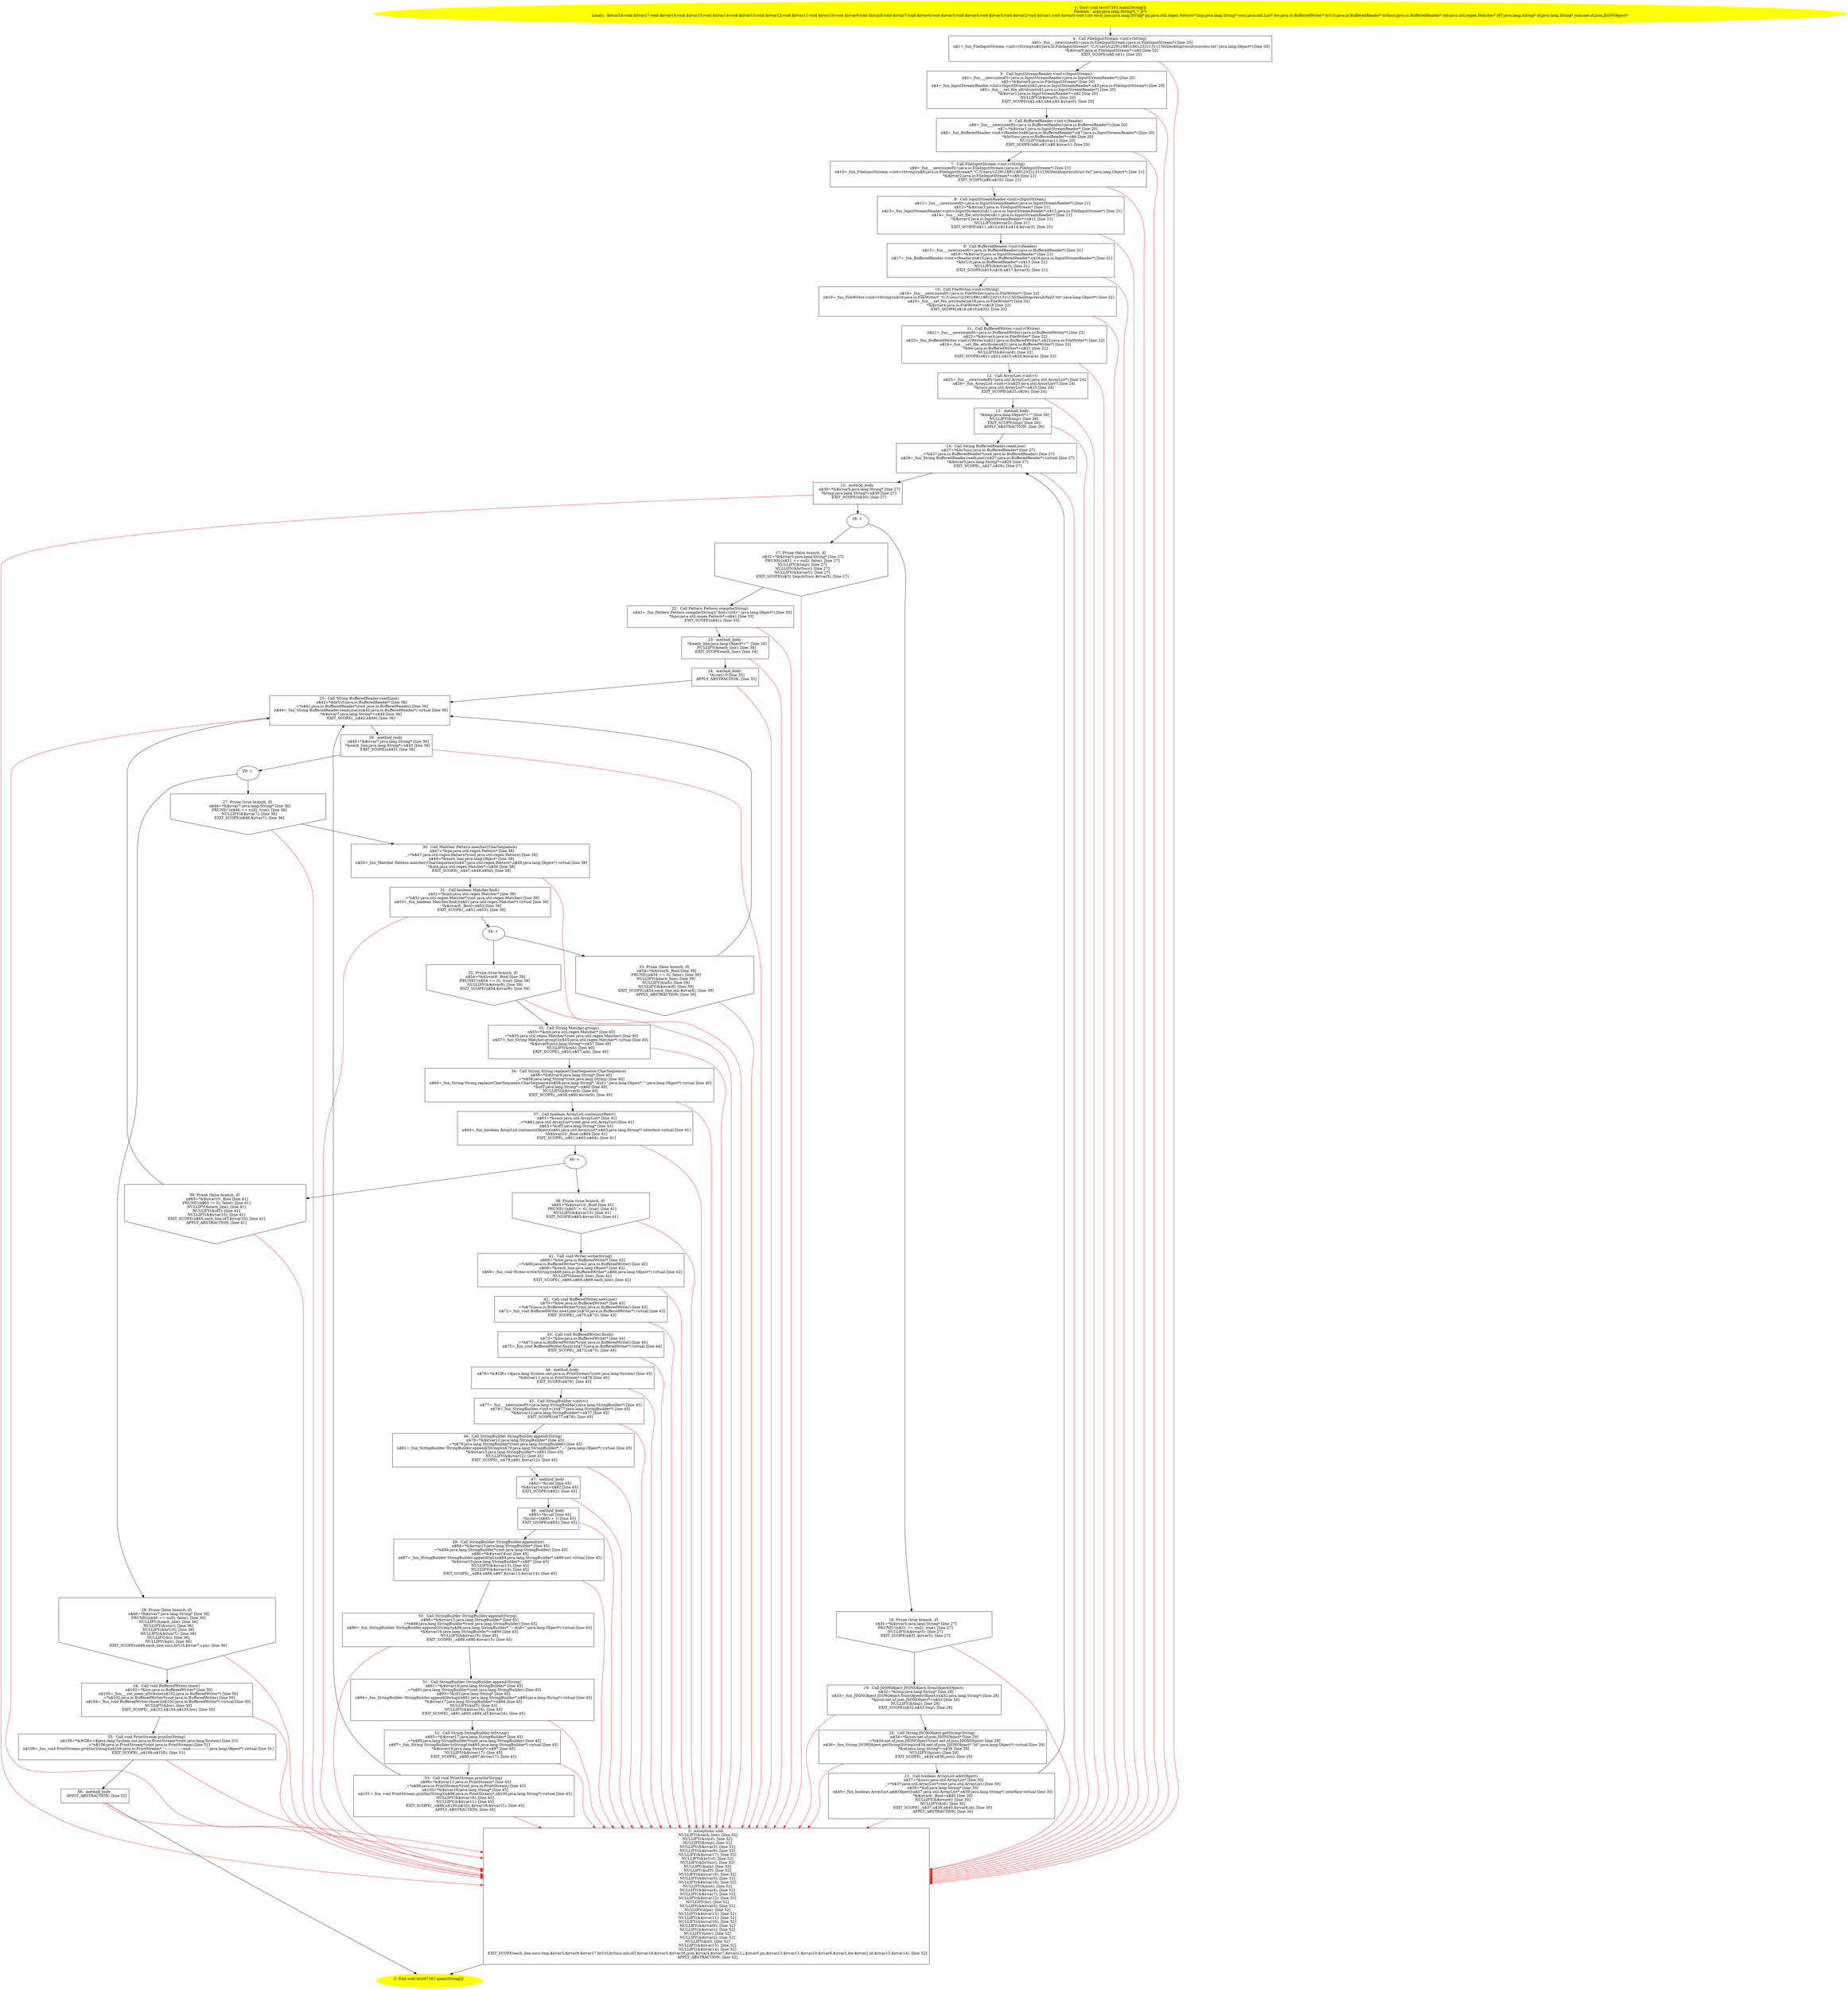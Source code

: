 /* @generated */
digraph cfg {
"com.dulishuo.test.test07161.main(java.lang.String[]):void.cc5092c09d8870bd541b8e6a65fb565d_1" [label="1: Start void test07161.main(String[])\nFormals:  args:java.lang.String*[_*_](*)\nLocals:  $irvar18:void $irvar17:void $irvar16:void $irvar15:void $irvar14:void $irvar13:void $irvar12:void $irvar11:void $irvar10:void $irvar9:void $irvar8:void $irvar7:void $irvar6:void $irvar5:void $irvar4:void $irvar3:void $irvar2:void $irvar1:void $irvar0:void i:int each_line:java.lang.String* pn:java.util.regex.Pattern* tmp:java.lang.String* succ:java.util.List* bw:java.io.BufferedWriter* brUrl:java.io.BufferedReader* brSucc:java.io.BufferedReader* mh:java.util.regex.Matcher* idT:java.lang.String* id:java.lang.String* json:net.sf.json.JSONObject* \n  " color=yellow style=filled]
	

	 "com.dulishuo.test.test07161.main(java.lang.String[]):void.cc5092c09d8870bd541b8e6a65fb565d_1" -> "com.dulishuo.test.test07161.main(java.lang.String[]):void.cc5092c09d8870bd541b8e6a65fb565d_4" ;
"com.dulishuo.test.test07161.main(java.lang.String[]):void.cc5092c09d8870bd541b8e6a65fb565d_2" [label="2: Exit void test07161.main(String[]) \n  " color=yellow style=filled]
	

"com.dulishuo.test.test07161.main(java.lang.String[]):void.cc5092c09d8870bd541b8e6a65fb565d_3" [label="3:  exceptions sink \n   NULLIFY(&each_line); [line 52]\n  NULLIFY(&succ); [line 52]\n  NULLIFY(&tmp); [line 52]\n  NULLIFY(&$irvar3); [line 52]\n  NULLIFY(&$irvar9); [line 52]\n  NULLIFY(&$irvar17); [line 52]\n  NULLIFY(&brUrl); [line 52]\n  NULLIFY(&brSucc); [line 52]\n  NULLIFY(&mh); [line 52]\n  NULLIFY(&idT); [line 52]\n  NULLIFY(&$irvar18); [line 52]\n  NULLIFY(&$irvar5); [line 52]\n  NULLIFY(&$irvar16); [line 52]\n  NULLIFY(&json); [line 52]\n  NULLIFY(&$irvar4); [line 52]\n  NULLIFY(&$irvar7); [line 52]\n  NULLIFY(&$irvar12); [line 52]\n  NULLIFY(&i); [line 52]\n  NULLIFY(&$irvar0); [line 52]\n  NULLIFY(&pn); [line 52]\n  NULLIFY(&$irvar13); [line 52]\n  NULLIFY(&$irvar11); [line 52]\n  NULLIFY(&$irvar10); [line 52]\n  NULLIFY(&$irvar8); [line 52]\n  NULLIFY(&$irvar1); [line 52]\n  NULLIFY(&bw); [line 52]\n  NULLIFY(&$irvar2); [line 52]\n  NULLIFY(&id); [line 52]\n  NULLIFY(&$irvar15); [line 52]\n  NULLIFY(&$irvar14); [line 52]\n  EXIT_SCOPE(each_line,succ,tmp,$irvar3,$irvar9,$irvar17,brUrl,brSucc,mh,idT,$irvar18,$irvar5,$irvar16,json,$irvar4,$irvar7,$irvar12,i,$irvar0,pn,$irvar13,$irvar11,$irvar10,$irvar8,$irvar1,bw,$irvar2,id,$irvar15,$irvar14); [line 52]\n  APPLY_ABSTRACTION; [line 52]\n " shape="box"]
	

	 "com.dulishuo.test.test07161.main(java.lang.String[]):void.cc5092c09d8870bd541b8e6a65fb565d_3" -> "com.dulishuo.test.test07161.main(java.lang.String[]):void.cc5092c09d8870bd541b8e6a65fb565d_2" ;
"com.dulishuo.test.test07161.main(java.lang.String[]):void.cc5092c09d8870bd541b8e6a65fb565d_4" [label="4:  Call FileInputStream.<init>(String) \n   n$0=_fun___new(sizeof(t=java.io.FileInputStream):java.io.FileInputStream*) [line 20]\n  n$1=_fun_FileInputStream.<init>(String)(n$0:java.io.FileInputStream*,\"C:/Users/\\\\229\\\\188\\\\186\\\\232\\\\131\\\\156/Desktop/result/success.txt\":java.lang.Object*) [line 20]\n  *&$irvar0:java.io.FileInputStream*=n$0 [line 20]\n  EXIT_SCOPE(n$0,n$1); [line 20]\n " shape="box"]
	

	 "com.dulishuo.test.test07161.main(java.lang.String[]):void.cc5092c09d8870bd541b8e6a65fb565d_4" -> "com.dulishuo.test.test07161.main(java.lang.String[]):void.cc5092c09d8870bd541b8e6a65fb565d_5" ;
	 "com.dulishuo.test.test07161.main(java.lang.String[]):void.cc5092c09d8870bd541b8e6a65fb565d_4" -> "com.dulishuo.test.test07161.main(java.lang.String[]):void.cc5092c09d8870bd541b8e6a65fb565d_3" [color="red" ];
"com.dulishuo.test.test07161.main(java.lang.String[]):void.cc5092c09d8870bd541b8e6a65fb565d_5" [label="5:  Call InputStreamReader.<init>(InputStream) \n   n$2=_fun___new(sizeof(t=java.io.InputStreamReader):java.io.InputStreamReader*) [line 20]\n  n$3=*&$irvar0:java.io.FileInputStream* [line 20]\n  n$4=_fun_InputStreamReader.<init>(InputStream)(n$2:java.io.InputStreamReader*,n$3:java.io.FileInputStream*) [line 20]\n  n$5=_fun___set_file_attribute(n$2:java.io.InputStreamReader*) [line 20]\n  *&$irvar1:java.io.InputStreamReader*=n$2 [line 20]\n  NULLIFY(&$irvar0); [line 20]\n  EXIT_SCOPE(n$2,n$3,n$4,n$5,$irvar0); [line 20]\n " shape="box"]
	

	 "com.dulishuo.test.test07161.main(java.lang.String[]):void.cc5092c09d8870bd541b8e6a65fb565d_5" -> "com.dulishuo.test.test07161.main(java.lang.String[]):void.cc5092c09d8870bd541b8e6a65fb565d_6" ;
	 "com.dulishuo.test.test07161.main(java.lang.String[]):void.cc5092c09d8870bd541b8e6a65fb565d_5" -> "com.dulishuo.test.test07161.main(java.lang.String[]):void.cc5092c09d8870bd541b8e6a65fb565d_3" [color="red" ];
"com.dulishuo.test.test07161.main(java.lang.String[]):void.cc5092c09d8870bd541b8e6a65fb565d_6" [label="6:  Call BufferedReader.<init>(Reader) \n   n$6=_fun___new(sizeof(t=java.io.BufferedReader):java.io.BufferedReader*) [line 20]\n  n$7=*&$irvar1:java.io.InputStreamReader* [line 20]\n  n$8=_fun_BufferedReader.<init>(Reader)(n$6:java.io.BufferedReader*,n$7:java.io.InputStreamReader*) [line 20]\n  *&brSucc:java.io.BufferedReader*=n$6 [line 20]\n  NULLIFY(&$irvar1); [line 20]\n  EXIT_SCOPE(n$6,n$7,n$8,$irvar1); [line 20]\n " shape="box"]
	

	 "com.dulishuo.test.test07161.main(java.lang.String[]):void.cc5092c09d8870bd541b8e6a65fb565d_6" -> "com.dulishuo.test.test07161.main(java.lang.String[]):void.cc5092c09d8870bd541b8e6a65fb565d_7" ;
	 "com.dulishuo.test.test07161.main(java.lang.String[]):void.cc5092c09d8870bd541b8e6a65fb565d_6" -> "com.dulishuo.test.test07161.main(java.lang.String[]):void.cc5092c09d8870bd541b8e6a65fb565d_3" [color="red" ];
"com.dulishuo.test.test07161.main(java.lang.String[]):void.cc5092c09d8870bd541b8e6a65fb565d_7" [label="7:  Call FileInputStream.<init>(String) \n   n$9=_fun___new(sizeof(t=java.io.FileInputStream):java.io.FileInputStream*) [line 21]\n  n$10=_fun_FileInputStream.<init>(String)(n$9:java.io.FileInputStream*,\"C:/Users/\\\\229\\\\188\\\\186\\\\232\\\\131\\\\156/Desktop/result/url.txt\":java.lang.Object*) [line 21]\n  *&$irvar2:java.io.FileInputStream*=n$9 [line 21]\n  EXIT_SCOPE(n$9,n$10); [line 21]\n " shape="box"]
	

	 "com.dulishuo.test.test07161.main(java.lang.String[]):void.cc5092c09d8870bd541b8e6a65fb565d_7" -> "com.dulishuo.test.test07161.main(java.lang.String[]):void.cc5092c09d8870bd541b8e6a65fb565d_8" ;
	 "com.dulishuo.test.test07161.main(java.lang.String[]):void.cc5092c09d8870bd541b8e6a65fb565d_7" -> "com.dulishuo.test.test07161.main(java.lang.String[]):void.cc5092c09d8870bd541b8e6a65fb565d_3" [color="red" ];
"com.dulishuo.test.test07161.main(java.lang.String[]):void.cc5092c09d8870bd541b8e6a65fb565d_8" [label="8:  Call InputStreamReader.<init>(InputStream) \n   n$11=_fun___new(sizeof(t=java.io.InputStreamReader):java.io.InputStreamReader*) [line 21]\n  n$12=*&$irvar2:java.io.FileInputStream* [line 21]\n  n$13=_fun_InputStreamReader.<init>(InputStream)(n$11:java.io.InputStreamReader*,n$12:java.io.FileInputStream*) [line 21]\n  n$14=_fun___set_file_attribute(n$11:java.io.InputStreamReader*) [line 21]\n  *&$irvar3:java.io.InputStreamReader*=n$11 [line 21]\n  NULLIFY(&$irvar2); [line 21]\n  EXIT_SCOPE(n$11,n$12,n$13,n$14,$irvar2); [line 21]\n " shape="box"]
	

	 "com.dulishuo.test.test07161.main(java.lang.String[]):void.cc5092c09d8870bd541b8e6a65fb565d_8" -> "com.dulishuo.test.test07161.main(java.lang.String[]):void.cc5092c09d8870bd541b8e6a65fb565d_9" ;
	 "com.dulishuo.test.test07161.main(java.lang.String[]):void.cc5092c09d8870bd541b8e6a65fb565d_8" -> "com.dulishuo.test.test07161.main(java.lang.String[]):void.cc5092c09d8870bd541b8e6a65fb565d_3" [color="red" ];
"com.dulishuo.test.test07161.main(java.lang.String[]):void.cc5092c09d8870bd541b8e6a65fb565d_9" [label="9:  Call BufferedReader.<init>(Reader) \n   n$15=_fun___new(sizeof(t=java.io.BufferedReader):java.io.BufferedReader*) [line 21]\n  n$16=*&$irvar3:java.io.InputStreamReader* [line 21]\n  n$17=_fun_BufferedReader.<init>(Reader)(n$15:java.io.BufferedReader*,n$16:java.io.InputStreamReader*) [line 21]\n  *&brUrl:java.io.BufferedReader*=n$15 [line 21]\n  NULLIFY(&$irvar3); [line 21]\n  EXIT_SCOPE(n$15,n$16,n$17,$irvar3); [line 21]\n " shape="box"]
	

	 "com.dulishuo.test.test07161.main(java.lang.String[]):void.cc5092c09d8870bd541b8e6a65fb565d_9" -> "com.dulishuo.test.test07161.main(java.lang.String[]):void.cc5092c09d8870bd541b8e6a65fb565d_10" ;
	 "com.dulishuo.test.test07161.main(java.lang.String[]):void.cc5092c09d8870bd541b8e6a65fb565d_9" -> "com.dulishuo.test.test07161.main(java.lang.String[]):void.cc5092c09d8870bd541b8e6a65fb565d_3" [color="red" ];
"com.dulishuo.test.test07161.main(java.lang.String[]):void.cc5092c09d8870bd541b8e6a65fb565d_10" [label="10:  Call FileWriter.<init>(String) \n   n$18=_fun___new(sizeof(t=java.io.FileWriter):java.io.FileWriter*) [line 22]\n  n$19=_fun_FileWriter.<init>(String)(n$18:java.io.FileWriter*,\"C:/Users/\\\\229\\\\188\\\\186\\\\232\\\\131\\\\156/Desktop/result/failZ.txt\":java.lang.Object*) [line 22]\n  n$20=_fun___set_file_attribute(n$18:java.io.FileWriter*) [line 22]\n  *&$irvar4:java.io.FileWriter*=n$18 [line 22]\n  EXIT_SCOPE(n$18,n$19,n$20); [line 22]\n " shape="box"]
	

	 "com.dulishuo.test.test07161.main(java.lang.String[]):void.cc5092c09d8870bd541b8e6a65fb565d_10" -> "com.dulishuo.test.test07161.main(java.lang.String[]):void.cc5092c09d8870bd541b8e6a65fb565d_11" ;
	 "com.dulishuo.test.test07161.main(java.lang.String[]):void.cc5092c09d8870bd541b8e6a65fb565d_10" -> "com.dulishuo.test.test07161.main(java.lang.String[]):void.cc5092c09d8870bd541b8e6a65fb565d_3" [color="red" ];
"com.dulishuo.test.test07161.main(java.lang.String[]):void.cc5092c09d8870bd541b8e6a65fb565d_11" [label="11:  Call BufferedWriter.<init>(Writer) \n   n$21=_fun___new(sizeof(t=java.io.BufferedWriter):java.io.BufferedWriter*) [line 22]\n  n$22=*&$irvar4:java.io.FileWriter* [line 22]\n  n$23=_fun_BufferedWriter.<init>(Writer)(n$21:java.io.BufferedWriter*,n$22:java.io.FileWriter*) [line 22]\n  n$24=_fun___set_file_attribute(n$21:java.io.BufferedWriter*) [line 22]\n  *&bw:java.io.BufferedWriter*=n$21 [line 22]\n  NULLIFY(&$irvar4); [line 22]\n  EXIT_SCOPE(n$21,n$22,n$23,n$24,$irvar4); [line 22]\n " shape="box"]
	

	 "com.dulishuo.test.test07161.main(java.lang.String[]):void.cc5092c09d8870bd541b8e6a65fb565d_11" -> "com.dulishuo.test.test07161.main(java.lang.String[]):void.cc5092c09d8870bd541b8e6a65fb565d_12" ;
	 "com.dulishuo.test.test07161.main(java.lang.String[]):void.cc5092c09d8870bd541b8e6a65fb565d_11" -> "com.dulishuo.test.test07161.main(java.lang.String[]):void.cc5092c09d8870bd541b8e6a65fb565d_3" [color="red" ];
"com.dulishuo.test.test07161.main(java.lang.String[]):void.cc5092c09d8870bd541b8e6a65fb565d_12" [label="12:  Call ArrayList.<init>() \n   n$25=_fun___new(sizeof(t=java.util.ArrayList):java.util.ArrayList*) [line 24]\n  n$26=_fun_ArrayList.<init>()(n$25:java.util.ArrayList*) [line 24]\n  *&succ:java.util.ArrayList*=n$25 [line 24]\n  EXIT_SCOPE(n$25,n$26); [line 24]\n " shape="box"]
	

	 "com.dulishuo.test.test07161.main(java.lang.String[]):void.cc5092c09d8870bd541b8e6a65fb565d_12" -> "com.dulishuo.test.test07161.main(java.lang.String[]):void.cc5092c09d8870bd541b8e6a65fb565d_13" ;
	 "com.dulishuo.test.test07161.main(java.lang.String[]):void.cc5092c09d8870bd541b8e6a65fb565d_12" -> "com.dulishuo.test.test07161.main(java.lang.String[]):void.cc5092c09d8870bd541b8e6a65fb565d_3" [color="red" ];
"com.dulishuo.test.test07161.main(java.lang.String[]):void.cc5092c09d8870bd541b8e6a65fb565d_13" [label="13:  method_body \n   *&tmp:java.lang.Object*=\"\" [line 26]\n  NULLIFY(&tmp); [line 26]\n  EXIT_SCOPE(tmp); [line 26]\n  APPLY_ABSTRACTION; [line 26]\n " shape="box"]
	

	 "com.dulishuo.test.test07161.main(java.lang.String[]):void.cc5092c09d8870bd541b8e6a65fb565d_13" -> "com.dulishuo.test.test07161.main(java.lang.String[]):void.cc5092c09d8870bd541b8e6a65fb565d_14" ;
	 "com.dulishuo.test.test07161.main(java.lang.String[]):void.cc5092c09d8870bd541b8e6a65fb565d_13" -> "com.dulishuo.test.test07161.main(java.lang.String[]):void.cc5092c09d8870bd541b8e6a65fb565d_3" [color="red" ];
"com.dulishuo.test.test07161.main(java.lang.String[]):void.cc5092c09d8870bd541b8e6a65fb565d_14" [label="14:  Call String BufferedReader.readLine() \n   n$27=*&brSucc:java.io.BufferedReader* [line 27]\n  _=*n$27:java.io.BufferedReader*(root java.io.BufferedReader) [line 27]\n  n$29=_fun_String BufferedReader.readLine()(n$27:java.io.BufferedReader*) virtual [line 27]\n  *&$irvar5:java.lang.String*=n$29 [line 27]\n  EXIT_SCOPE(_,n$27,n$29); [line 27]\n " shape="box"]
	

	 "com.dulishuo.test.test07161.main(java.lang.String[]):void.cc5092c09d8870bd541b8e6a65fb565d_14" -> "com.dulishuo.test.test07161.main(java.lang.String[]):void.cc5092c09d8870bd541b8e6a65fb565d_15" ;
	 "com.dulishuo.test.test07161.main(java.lang.String[]):void.cc5092c09d8870bd541b8e6a65fb565d_14" -> "com.dulishuo.test.test07161.main(java.lang.String[]):void.cc5092c09d8870bd541b8e6a65fb565d_3" [color="red" ];
"com.dulishuo.test.test07161.main(java.lang.String[]):void.cc5092c09d8870bd541b8e6a65fb565d_15" [label="15:  method_body \n   n$30=*&$irvar5:java.lang.String* [line 27]\n  *&tmp:java.lang.String*=n$30 [line 27]\n  EXIT_SCOPE(n$30); [line 27]\n " shape="box"]
	

	 "com.dulishuo.test.test07161.main(java.lang.String[]):void.cc5092c09d8870bd541b8e6a65fb565d_15" -> "com.dulishuo.test.test07161.main(java.lang.String[]):void.cc5092c09d8870bd541b8e6a65fb565d_18" ;
	 "com.dulishuo.test.test07161.main(java.lang.String[]):void.cc5092c09d8870bd541b8e6a65fb565d_15" -> "com.dulishuo.test.test07161.main(java.lang.String[]):void.cc5092c09d8870bd541b8e6a65fb565d_3" [color="red" ];
"com.dulishuo.test.test07161.main(java.lang.String[]):void.cc5092c09d8870bd541b8e6a65fb565d_16" [label="16: Prune (true branch, if) \n   n$31=*&$irvar5:java.lang.String* [line 27]\n  PRUNE(!(n$31 == null), true); [line 27]\n  NULLIFY(&$irvar5); [line 27]\n  EXIT_SCOPE(n$31,$irvar5); [line 27]\n " shape="invhouse"]
	

	 "com.dulishuo.test.test07161.main(java.lang.String[]):void.cc5092c09d8870bd541b8e6a65fb565d_16" -> "com.dulishuo.test.test07161.main(java.lang.String[]):void.cc5092c09d8870bd541b8e6a65fb565d_19" ;
	 "com.dulishuo.test.test07161.main(java.lang.String[]):void.cc5092c09d8870bd541b8e6a65fb565d_16" -> "com.dulishuo.test.test07161.main(java.lang.String[]):void.cc5092c09d8870bd541b8e6a65fb565d_3" [color="red" ];
"com.dulishuo.test.test07161.main(java.lang.String[]):void.cc5092c09d8870bd541b8e6a65fb565d_17" [label="17: Prune (false branch, if) \n   n$31=*&$irvar5:java.lang.String* [line 27]\n  PRUNE((n$31 == null), false); [line 27]\n  NULLIFY(&tmp); [line 27]\n  NULLIFY(&brSucc); [line 27]\n  NULLIFY(&$irvar5); [line 27]\n  EXIT_SCOPE(n$31,tmp,brSucc,$irvar5); [line 27]\n " shape="invhouse"]
	

	 "com.dulishuo.test.test07161.main(java.lang.String[]):void.cc5092c09d8870bd541b8e6a65fb565d_17" -> "com.dulishuo.test.test07161.main(java.lang.String[]):void.cc5092c09d8870bd541b8e6a65fb565d_22" ;
	 "com.dulishuo.test.test07161.main(java.lang.String[]):void.cc5092c09d8870bd541b8e6a65fb565d_17" -> "com.dulishuo.test.test07161.main(java.lang.String[]):void.cc5092c09d8870bd541b8e6a65fb565d_3" [color="red" ];
"com.dulishuo.test.test07161.main(java.lang.String[]):void.cc5092c09d8870bd541b8e6a65fb565d_18" [label="18: + \n  " ]
	

	 "com.dulishuo.test.test07161.main(java.lang.String[]):void.cc5092c09d8870bd541b8e6a65fb565d_18" -> "com.dulishuo.test.test07161.main(java.lang.String[]):void.cc5092c09d8870bd541b8e6a65fb565d_16" ;
	 "com.dulishuo.test.test07161.main(java.lang.String[]):void.cc5092c09d8870bd541b8e6a65fb565d_18" -> "com.dulishuo.test.test07161.main(java.lang.String[]):void.cc5092c09d8870bd541b8e6a65fb565d_17" ;
"com.dulishuo.test.test07161.main(java.lang.String[]):void.cc5092c09d8870bd541b8e6a65fb565d_19" [label="19:  Call JSONObject JSONObject.fromObject(Object) \n   n$32=*&tmp:java.lang.String* [line 28]\n  n$33=_fun_JSONObject JSONObject.fromObject(Object)(n$32:java.lang.String*) [line 28]\n  *&json:net.sf.json.JSONObject*=n$33 [line 28]\n  NULLIFY(&tmp); [line 28]\n  EXIT_SCOPE(n$32,n$33,tmp); [line 28]\n " shape="box"]
	

	 "com.dulishuo.test.test07161.main(java.lang.String[]):void.cc5092c09d8870bd541b8e6a65fb565d_19" -> "com.dulishuo.test.test07161.main(java.lang.String[]):void.cc5092c09d8870bd541b8e6a65fb565d_20" ;
	 "com.dulishuo.test.test07161.main(java.lang.String[]):void.cc5092c09d8870bd541b8e6a65fb565d_19" -> "com.dulishuo.test.test07161.main(java.lang.String[]):void.cc5092c09d8870bd541b8e6a65fb565d_3" [color="red" ];
"com.dulishuo.test.test07161.main(java.lang.String[]):void.cc5092c09d8870bd541b8e6a65fb565d_20" [label="20:  Call String JSONObject.getString(String) \n   n$34=*&json:net.sf.json.JSONObject* [line 29]\n  _=*n$34:net.sf.json.JSONObject*(root net.sf.json.JSONObject) [line 29]\n  n$36=_fun_String JSONObject.getString(String)(n$34:net.sf.json.JSONObject*,\"id\":java.lang.Object*) virtual [line 29]\n  *&id:java.lang.String*=n$36 [line 29]\n  NULLIFY(&json); [line 29]\n  EXIT_SCOPE(_,n$34,n$36,json); [line 29]\n " shape="box"]
	

	 "com.dulishuo.test.test07161.main(java.lang.String[]):void.cc5092c09d8870bd541b8e6a65fb565d_20" -> "com.dulishuo.test.test07161.main(java.lang.String[]):void.cc5092c09d8870bd541b8e6a65fb565d_21" ;
	 "com.dulishuo.test.test07161.main(java.lang.String[]):void.cc5092c09d8870bd541b8e6a65fb565d_20" -> "com.dulishuo.test.test07161.main(java.lang.String[]):void.cc5092c09d8870bd541b8e6a65fb565d_3" [color="red" ];
"com.dulishuo.test.test07161.main(java.lang.String[]):void.cc5092c09d8870bd541b8e6a65fb565d_21" [label="21:  Call boolean ArrayList.add(Object) \n   n$37=*&succ:java.util.ArrayList* [line 30]\n  _=*n$37:java.util.ArrayList*(root java.util.ArrayList) [line 30]\n  n$39=*&id:java.lang.String* [line 30]\n  n$40=_fun_boolean ArrayList.add(Object)(n$37:java.util.ArrayList*,n$39:java.lang.String*) interface virtual [line 30]\n  *&$irvar6:_Bool=n$40 [line 30]\n  NULLIFY(&$irvar6); [line 30]\n  NULLIFY(&id); [line 30]\n  EXIT_SCOPE(_,n$37,n$39,n$40,$irvar6,id); [line 30]\n  APPLY_ABSTRACTION; [line 30]\n " shape="box"]
	

	 "com.dulishuo.test.test07161.main(java.lang.String[]):void.cc5092c09d8870bd541b8e6a65fb565d_21" -> "com.dulishuo.test.test07161.main(java.lang.String[]):void.cc5092c09d8870bd541b8e6a65fb565d_14" ;
	 "com.dulishuo.test.test07161.main(java.lang.String[]):void.cc5092c09d8870bd541b8e6a65fb565d_21" -> "com.dulishuo.test.test07161.main(java.lang.String[]):void.cc5092c09d8870bd541b8e6a65fb565d_3" [color="red" ];
"com.dulishuo.test.test07161.main(java.lang.String[]):void.cc5092c09d8870bd541b8e6a65fb565d_22" [label="22:  Call Pattern Pattern.compile(String) \n   n$41=_fun_Pattern Pattern.compile(String)(\"&id=\\\\\\\\d+\":java.lang.Object*) [line 33]\n  *&pn:java.util.regex.Pattern*=n$41 [line 33]\n  EXIT_SCOPE(n$41); [line 33]\n " shape="box"]
	

	 "com.dulishuo.test.test07161.main(java.lang.String[]):void.cc5092c09d8870bd541b8e6a65fb565d_22" -> "com.dulishuo.test.test07161.main(java.lang.String[]):void.cc5092c09d8870bd541b8e6a65fb565d_23" ;
	 "com.dulishuo.test.test07161.main(java.lang.String[]):void.cc5092c09d8870bd541b8e6a65fb565d_22" -> "com.dulishuo.test.test07161.main(java.lang.String[]):void.cc5092c09d8870bd541b8e6a65fb565d_3" [color="red" ];
"com.dulishuo.test.test07161.main(java.lang.String[]):void.cc5092c09d8870bd541b8e6a65fb565d_23" [label="23:  method_body \n   *&each_line:java.lang.Object*=\"\" [line 34]\n  NULLIFY(&each_line); [line 34]\n  EXIT_SCOPE(each_line); [line 34]\n " shape="box"]
	

	 "com.dulishuo.test.test07161.main(java.lang.String[]):void.cc5092c09d8870bd541b8e6a65fb565d_23" -> "com.dulishuo.test.test07161.main(java.lang.String[]):void.cc5092c09d8870bd541b8e6a65fb565d_24" ;
	 "com.dulishuo.test.test07161.main(java.lang.String[]):void.cc5092c09d8870bd541b8e6a65fb565d_23" -> "com.dulishuo.test.test07161.main(java.lang.String[]):void.cc5092c09d8870bd541b8e6a65fb565d_3" [color="red" ];
"com.dulishuo.test.test07161.main(java.lang.String[]):void.cc5092c09d8870bd541b8e6a65fb565d_24" [label="24:  method_body \n   *&i:int=0 [line 35]\n  APPLY_ABSTRACTION; [line 35]\n " shape="box"]
	

	 "com.dulishuo.test.test07161.main(java.lang.String[]):void.cc5092c09d8870bd541b8e6a65fb565d_24" -> "com.dulishuo.test.test07161.main(java.lang.String[]):void.cc5092c09d8870bd541b8e6a65fb565d_25" ;
	 "com.dulishuo.test.test07161.main(java.lang.String[]):void.cc5092c09d8870bd541b8e6a65fb565d_24" -> "com.dulishuo.test.test07161.main(java.lang.String[]):void.cc5092c09d8870bd541b8e6a65fb565d_3" [color="red" ];
"com.dulishuo.test.test07161.main(java.lang.String[]):void.cc5092c09d8870bd541b8e6a65fb565d_25" [label="25:  Call String BufferedReader.readLine() \n   n$42=*&brUrl:java.io.BufferedReader* [line 36]\n  _=*n$42:java.io.BufferedReader*(root java.io.BufferedReader) [line 36]\n  n$44=_fun_String BufferedReader.readLine()(n$42:java.io.BufferedReader*) virtual [line 36]\n  *&$irvar7:java.lang.String*=n$44 [line 36]\n  EXIT_SCOPE(_,n$42,n$44); [line 36]\n " shape="box"]
	

	 "com.dulishuo.test.test07161.main(java.lang.String[]):void.cc5092c09d8870bd541b8e6a65fb565d_25" -> "com.dulishuo.test.test07161.main(java.lang.String[]):void.cc5092c09d8870bd541b8e6a65fb565d_26" ;
	 "com.dulishuo.test.test07161.main(java.lang.String[]):void.cc5092c09d8870bd541b8e6a65fb565d_25" -> "com.dulishuo.test.test07161.main(java.lang.String[]):void.cc5092c09d8870bd541b8e6a65fb565d_3" [color="red" ];
"com.dulishuo.test.test07161.main(java.lang.String[]):void.cc5092c09d8870bd541b8e6a65fb565d_26" [label="26:  method_body \n   n$45=*&$irvar7:java.lang.String* [line 36]\n  *&each_line:java.lang.String*=n$45 [line 36]\n  EXIT_SCOPE(n$45); [line 36]\n " shape="box"]
	

	 "com.dulishuo.test.test07161.main(java.lang.String[]):void.cc5092c09d8870bd541b8e6a65fb565d_26" -> "com.dulishuo.test.test07161.main(java.lang.String[]):void.cc5092c09d8870bd541b8e6a65fb565d_29" ;
	 "com.dulishuo.test.test07161.main(java.lang.String[]):void.cc5092c09d8870bd541b8e6a65fb565d_26" -> "com.dulishuo.test.test07161.main(java.lang.String[]):void.cc5092c09d8870bd541b8e6a65fb565d_3" [color="red" ];
"com.dulishuo.test.test07161.main(java.lang.String[]):void.cc5092c09d8870bd541b8e6a65fb565d_27" [label="27: Prune (true branch, if) \n   n$46=*&$irvar7:java.lang.String* [line 36]\n  PRUNE(!(n$46 == null), true); [line 36]\n  NULLIFY(&$irvar7); [line 36]\n  EXIT_SCOPE(n$46,$irvar7); [line 36]\n " shape="invhouse"]
	

	 "com.dulishuo.test.test07161.main(java.lang.String[]):void.cc5092c09d8870bd541b8e6a65fb565d_27" -> "com.dulishuo.test.test07161.main(java.lang.String[]):void.cc5092c09d8870bd541b8e6a65fb565d_30" ;
	 "com.dulishuo.test.test07161.main(java.lang.String[]):void.cc5092c09d8870bd541b8e6a65fb565d_27" -> "com.dulishuo.test.test07161.main(java.lang.String[]):void.cc5092c09d8870bd541b8e6a65fb565d_3" [color="red" ];
"com.dulishuo.test.test07161.main(java.lang.String[]):void.cc5092c09d8870bd541b8e6a65fb565d_28" [label="28: Prune (false branch, if) \n   n$46=*&$irvar7:java.lang.String* [line 36]\n  PRUNE((n$46 == null), false); [line 36]\n  NULLIFY(&each_line); [line 36]\n  NULLIFY(&succ); [line 36]\n  NULLIFY(&brUrl); [line 36]\n  NULLIFY(&$irvar7); [line 36]\n  NULLIFY(&i); [line 36]\n  NULLIFY(&pn); [line 36]\n  EXIT_SCOPE(n$46,each_line,succ,brUrl,$irvar7,i,pn); [line 36]\n " shape="invhouse"]
	

	 "com.dulishuo.test.test07161.main(java.lang.String[]):void.cc5092c09d8870bd541b8e6a65fb565d_28" -> "com.dulishuo.test.test07161.main(java.lang.String[]):void.cc5092c09d8870bd541b8e6a65fb565d_54" ;
	 "com.dulishuo.test.test07161.main(java.lang.String[]):void.cc5092c09d8870bd541b8e6a65fb565d_28" -> "com.dulishuo.test.test07161.main(java.lang.String[]):void.cc5092c09d8870bd541b8e6a65fb565d_3" [color="red" ];
"com.dulishuo.test.test07161.main(java.lang.String[]):void.cc5092c09d8870bd541b8e6a65fb565d_29" [label="29: + \n  " ]
	

	 "com.dulishuo.test.test07161.main(java.lang.String[]):void.cc5092c09d8870bd541b8e6a65fb565d_29" -> "com.dulishuo.test.test07161.main(java.lang.String[]):void.cc5092c09d8870bd541b8e6a65fb565d_27" ;
	 "com.dulishuo.test.test07161.main(java.lang.String[]):void.cc5092c09d8870bd541b8e6a65fb565d_29" -> "com.dulishuo.test.test07161.main(java.lang.String[]):void.cc5092c09d8870bd541b8e6a65fb565d_28" ;
"com.dulishuo.test.test07161.main(java.lang.String[]):void.cc5092c09d8870bd541b8e6a65fb565d_30" [label="30:  Call Matcher Pattern.matcher(CharSequence) \n   n$47=*&pn:java.util.regex.Pattern* [line 38]\n  _=*n$47:java.util.regex.Pattern*(root java.util.regex.Pattern) [line 38]\n  n$49=*&each_line:java.lang.Object* [line 38]\n  n$50=_fun_Matcher Pattern.matcher(CharSequence)(n$47:java.util.regex.Pattern*,n$49:java.lang.Object*) virtual [line 38]\n  *&mh:java.util.regex.Matcher*=n$50 [line 38]\n  EXIT_SCOPE(_,n$47,n$49,n$50); [line 38]\n " shape="box"]
	

	 "com.dulishuo.test.test07161.main(java.lang.String[]):void.cc5092c09d8870bd541b8e6a65fb565d_30" -> "com.dulishuo.test.test07161.main(java.lang.String[]):void.cc5092c09d8870bd541b8e6a65fb565d_31" ;
	 "com.dulishuo.test.test07161.main(java.lang.String[]):void.cc5092c09d8870bd541b8e6a65fb565d_30" -> "com.dulishuo.test.test07161.main(java.lang.String[]):void.cc5092c09d8870bd541b8e6a65fb565d_3" [color="red" ];
"com.dulishuo.test.test07161.main(java.lang.String[]):void.cc5092c09d8870bd541b8e6a65fb565d_31" [label="31:  Call boolean Matcher.find() \n   n$51=*&mh:java.util.regex.Matcher* [line 39]\n  _=*n$51:java.util.regex.Matcher*(root java.util.regex.Matcher) [line 39]\n  n$53=_fun_boolean Matcher.find()(n$51:java.util.regex.Matcher*) virtual [line 39]\n  *&$irvar8:_Bool=n$53 [line 39]\n  EXIT_SCOPE(_,n$51,n$53); [line 39]\n " shape="box"]
	

	 "com.dulishuo.test.test07161.main(java.lang.String[]):void.cc5092c09d8870bd541b8e6a65fb565d_31" -> "com.dulishuo.test.test07161.main(java.lang.String[]):void.cc5092c09d8870bd541b8e6a65fb565d_34" ;
	 "com.dulishuo.test.test07161.main(java.lang.String[]):void.cc5092c09d8870bd541b8e6a65fb565d_31" -> "com.dulishuo.test.test07161.main(java.lang.String[]):void.cc5092c09d8870bd541b8e6a65fb565d_3" [color="red" ];
"com.dulishuo.test.test07161.main(java.lang.String[]):void.cc5092c09d8870bd541b8e6a65fb565d_32" [label="32: Prune (true branch, if) \n   n$54=*&$irvar8:_Bool [line 39]\n  PRUNE(!(n$54 == 0), true); [line 39]\n  NULLIFY(&$irvar8); [line 39]\n  EXIT_SCOPE(n$54,$irvar8); [line 39]\n " shape="invhouse"]
	

	 "com.dulishuo.test.test07161.main(java.lang.String[]):void.cc5092c09d8870bd541b8e6a65fb565d_32" -> "com.dulishuo.test.test07161.main(java.lang.String[]):void.cc5092c09d8870bd541b8e6a65fb565d_35" ;
	 "com.dulishuo.test.test07161.main(java.lang.String[]):void.cc5092c09d8870bd541b8e6a65fb565d_32" -> "com.dulishuo.test.test07161.main(java.lang.String[]):void.cc5092c09d8870bd541b8e6a65fb565d_3" [color="red" ];
"com.dulishuo.test.test07161.main(java.lang.String[]):void.cc5092c09d8870bd541b8e6a65fb565d_33" [label="33: Prune (false branch, if) \n   n$54=*&$irvar8:_Bool [line 39]\n  PRUNE((n$54 == 0), false); [line 39]\n  NULLIFY(&each_line); [line 39]\n  NULLIFY(&mh); [line 39]\n  NULLIFY(&$irvar8); [line 39]\n  EXIT_SCOPE(n$54,each_line,mh,$irvar8); [line 39]\n  APPLY_ABSTRACTION; [line 39]\n " shape="invhouse"]
	

	 "com.dulishuo.test.test07161.main(java.lang.String[]):void.cc5092c09d8870bd541b8e6a65fb565d_33" -> "com.dulishuo.test.test07161.main(java.lang.String[]):void.cc5092c09d8870bd541b8e6a65fb565d_25" ;
	 "com.dulishuo.test.test07161.main(java.lang.String[]):void.cc5092c09d8870bd541b8e6a65fb565d_33" -> "com.dulishuo.test.test07161.main(java.lang.String[]):void.cc5092c09d8870bd541b8e6a65fb565d_3" [color="red" ];
"com.dulishuo.test.test07161.main(java.lang.String[]):void.cc5092c09d8870bd541b8e6a65fb565d_34" [label="34: + \n  " ]
	

	 "com.dulishuo.test.test07161.main(java.lang.String[]):void.cc5092c09d8870bd541b8e6a65fb565d_34" -> "com.dulishuo.test.test07161.main(java.lang.String[]):void.cc5092c09d8870bd541b8e6a65fb565d_32" ;
	 "com.dulishuo.test.test07161.main(java.lang.String[]):void.cc5092c09d8870bd541b8e6a65fb565d_34" -> "com.dulishuo.test.test07161.main(java.lang.String[]):void.cc5092c09d8870bd541b8e6a65fb565d_33" ;
"com.dulishuo.test.test07161.main(java.lang.String[]):void.cc5092c09d8870bd541b8e6a65fb565d_35" [label="35:  Call String Matcher.group() \n   n$55=*&mh:java.util.regex.Matcher* [line 40]\n  _=*n$55:java.util.regex.Matcher*(root java.util.regex.Matcher) [line 40]\n  n$57=_fun_String Matcher.group()(n$55:java.util.regex.Matcher*) virtual [line 40]\n  *&$irvar9:java.lang.String*=n$57 [line 40]\n  NULLIFY(&mh); [line 40]\n  EXIT_SCOPE(_,n$55,n$57,mh); [line 40]\n " shape="box"]
	

	 "com.dulishuo.test.test07161.main(java.lang.String[]):void.cc5092c09d8870bd541b8e6a65fb565d_35" -> "com.dulishuo.test.test07161.main(java.lang.String[]):void.cc5092c09d8870bd541b8e6a65fb565d_36" ;
	 "com.dulishuo.test.test07161.main(java.lang.String[]):void.cc5092c09d8870bd541b8e6a65fb565d_35" -> "com.dulishuo.test.test07161.main(java.lang.String[]):void.cc5092c09d8870bd541b8e6a65fb565d_3" [color="red" ];
"com.dulishuo.test.test07161.main(java.lang.String[]):void.cc5092c09d8870bd541b8e6a65fb565d_36" [label="36:  Call String String.replace(CharSequence,CharSequence) \n   n$58=*&$irvar9:java.lang.String* [line 40]\n  _=*n$58:java.lang.String*(root java.lang.String) [line 40]\n  n$60=_fun_String String.replace(CharSequence,CharSequence)(n$58:java.lang.String*,\"&id=\":java.lang.Object*,\"\":java.lang.Object*) virtual [line 40]\n  *&idT:java.lang.String*=n$60 [line 40]\n  NULLIFY(&$irvar9); [line 40]\n  EXIT_SCOPE(_,n$58,n$60,$irvar9); [line 40]\n " shape="box"]
	

	 "com.dulishuo.test.test07161.main(java.lang.String[]):void.cc5092c09d8870bd541b8e6a65fb565d_36" -> "com.dulishuo.test.test07161.main(java.lang.String[]):void.cc5092c09d8870bd541b8e6a65fb565d_37" ;
	 "com.dulishuo.test.test07161.main(java.lang.String[]):void.cc5092c09d8870bd541b8e6a65fb565d_36" -> "com.dulishuo.test.test07161.main(java.lang.String[]):void.cc5092c09d8870bd541b8e6a65fb565d_3" [color="red" ];
"com.dulishuo.test.test07161.main(java.lang.String[]):void.cc5092c09d8870bd541b8e6a65fb565d_37" [label="37:  Call boolean ArrayList.contains(Object) \n   n$61=*&succ:java.util.ArrayList* [line 41]\n  _=*n$61:java.util.ArrayList*(root java.util.ArrayList) [line 41]\n  n$63=*&idT:java.lang.String* [line 41]\n  n$64=_fun_boolean ArrayList.contains(Object)(n$61:java.util.ArrayList*,n$63:java.lang.String*) interface virtual [line 41]\n  *&$irvar10:_Bool=n$64 [line 41]\n  EXIT_SCOPE(_,n$61,n$63,n$64); [line 41]\n " shape="box"]
	

	 "com.dulishuo.test.test07161.main(java.lang.String[]):void.cc5092c09d8870bd541b8e6a65fb565d_37" -> "com.dulishuo.test.test07161.main(java.lang.String[]):void.cc5092c09d8870bd541b8e6a65fb565d_40" ;
	 "com.dulishuo.test.test07161.main(java.lang.String[]):void.cc5092c09d8870bd541b8e6a65fb565d_37" -> "com.dulishuo.test.test07161.main(java.lang.String[]):void.cc5092c09d8870bd541b8e6a65fb565d_3" [color="red" ];
"com.dulishuo.test.test07161.main(java.lang.String[]):void.cc5092c09d8870bd541b8e6a65fb565d_38" [label="38: Prune (true branch, if) \n   n$65=*&$irvar10:_Bool [line 41]\n  PRUNE(!(n$65 != 0), true); [line 41]\n  NULLIFY(&$irvar10); [line 41]\n  EXIT_SCOPE(n$65,$irvar10); [line 41]\n " shape="invhouse"]
	

	 "com.dulishuo.test.test07161.main(java.lang.String[]):void.cc5092c09d8870bd541b8e6a65fb565d_38" -> "com.dulishuo.test.test07161.main(java.lang.String[]):void.cc5092c09d8870bd541b8e6a65fb565d_41" ;
	 "com.dulishuo.test.test07161.main(java.lang.String[]):void.cc5092c09d8870bd541b8e6a65fb565d_38" -> "com.dulishuo.test.test07161.main(java.lang.String[]):void.cc5092c09d8870bd541b8e6a65fb565d_3" [color="red" ];
"com.dulishuo.test.test07161.main(java.lang.String[]):void.cc5092c09d8870bd541b8e6a65fb565d_39" [label="39: Prune (false branch, if) \n   n$65=*&$irvar10:_Bool [line 41]\n  PRUNE((n$65 != 0), false); [line 41]\n  NULLIFY(&each_line); [line 41]\n  NULLIFY(&idT); [line 41]\n  NULLIFY(&$irvar10); [line 41]\n  EXIT_SCOPE(n$65,each_line,idT,$irvar10); [line 41]\n  APPLY_ABSTRACTION; [line 41]\n " shape="invhouse"]
	

	 "com.dulishuo.test.test07161.main(java.lang.String[]):void.cc5092c09d8870bd541b8e6a65fb565d_39" -> "com.dulishuo.test.test07161.main(java.lang.String[]):void.cc5092c09d8870bd541b8e6a65fb565d_25" ;
	 "com.dulishuo.test.test07161.main(java.lang.String[]):void.cc5092c09d8870bd541b8e6a65fb565d_39" -> "com.dulishuo.test.test07161.main(java.lang.String[]):void.cc5092c09d8870bd541b8e6a65fb565d_3" [color="red" ];
"com.dulishuo.test.test07161.main(java.lang.String[]):void.cc5092c09d8870bd541b8e6a65fb565d_40" [label="40: + \n  " ]
	

	 "com.dulishuo.test.test07161.main(java.lang.String[]):void.cc5092c09d8870bd541b8e6a65fb565d_40" -> "com.dulishuo.test.test07161.main(java.lang.String[]):void.cc5092c09d8870bd541b8e6a65fb565d_38" ;
	 "com.dulishuo.test.test07161.main(java.lang.String[]):void.cc5092c09d8870bd541b8e6a65fb565d_40" -> "com.dulishuo.test.test07161.main(java.lang.String[]):void.cc5092c09d8870bd541b8e6a65fb565d_39" ;
"com.dulishuo.test.test07161.main(java.lang.String[]):void.cc5092c09d8870bd541b8e6a65fb565d_41" [label="41:  Call void Writer.write(String) \n   n$66=*&bw:java.io.BufferedWriter* [line 42]\n  _=*n$66:java.io.BufferedWriter*(root java.io.BufferedWriter) [line 42]\n  n$68=*&each_line:java.lang.Object* [line 42]\n  n$69=_fun_void Writer.write(String)(n$66:java.io.BufferedWriter*,n$68:java.lang.Object*) virtual [line 42]\n  NULLIFY(&each_line); [line 42]\n  EXIT_SCOPE(_,n$66,n$68,n$69,each_line); [line 42]\n " shape="box"]
	

	 "com.dulishuo.test.test07161.main(java.lang.String[]):void.cc5092c09d8870bd541b8e6a65fb565d_41" -> "com.dulishuo.test.test07161.main(java.lang.String[]):void.cc5092c09d8870bd541b8e6a65fb565d_42" ;
	 "com.dulishuo.test.test07161.main(java.lang.String[]):void.cc5092c09d8870bd541b8e6a65fb565d_41" -> "com.dulishuo.test.test07161.main(java.lang.String[]):void.cc5092c09d8870bd541b8e6a65fb565d_3" [color="red" ];
"com.dulishuo.test.test07161.main(java.lang.String[]):void.cc5092c09d8870bd541b8e6a65fb565d_42" [label="42:  Call void BufferedWriter.newLine() \n   n$70=*&bw:java.io.BufferedWriter* [line 43]\n  _=*n$70:java.io.BufferedWriter*(root java.io.BufferedWriter) [line 43]\n  n$72=_fun_void BufferedWriter.newLine()(n$70:java.io.BufferedWriter*) virtual [line 43]\n  EXIT_SCOPE(_,n$70,n$72); [line 43]\n " shape="box"]
	

	 "com.dulishuo.test.test07161.main(java.lang.String[]):void.cc5092c09d8870bd541b8e6a65fb565d_42" -> "com.dulishuo.test.test07161.main(java.lang.String[]):void.cc5092c09d8870bd541b8e6a65fb565d_43" ;
	 "com.dulishuo.test.test07161.main(java.lang.String[]):void.cc5092c09d8870bd541b8e6a65fb565d_42" -> "com.dulishuo.test.test07161.main(java.lang.String[]):void.cc5092c09d8870bd541b8e6a65fb565d_3" [color="red" ];
"com.dulishuo.test.test07161.main(java.lang.String[]):void.cc5092c09d8870bd541b8e6a65fb565d_43" [label="43:  Call void BufferedWriter.flush() \n   n$73=*&bw:java.io.BufferedWriter* [line 44]\n  _=*n$73:java.io.BufferedWriter*(root java.io.BufferedWriter) [line 44]\n  n$75=_fun_void BufferedWriter.flush()(n$73:java.io.BufferedWriter*) virtual [line 44]\n  EXIT_SCOPE(_,n$73,n$75); [line 44]\n " shape="box"]
	

	 "com.dulishuo.test.test07161.main(java.lang.String[]):void.cc5092c09d8870bd541b8e6a65fb565d_43" -> "com.dulishuo.test.test07161.main(java.lang.String[]):void.cc5092c09d8870bd541b8e6a65fb565d_44" ;
	 "com.dulishuo.test.test07161.main(java.lang.String[]):void.cc5092c09d8870bd541b8e6a65fb565d_43" -> "com.dulishuo.test.test07161.main(java.lang.String[]):void.cc5092c09d8870bd541b8e6a65fb565d_3" [color="red" ];
"com.dulishuo.test.test07161.main(java.lang.String[]):void.cc5092c09d8870bd541b8e6a65fb565d_44" [label="44:  method_body \n   n$76=*&#GB<>$java.lang.System.out:java.io.PrintStream*(root java.lang.System) [line 45]\n  *&$irvar11:java.io.PrintStream*=n$76 [line 45]\n  EXIT_SCOPE(n$76); [line 45]\n " shape="box"]
	

	 "com.dulishuo.test.test07161.main(java.lang.String[]):void.cc5092c09d8870bd541b8e6a65fb565d_44" -> "com.dulishuo.test.test07161.main(java.lang.String[]):void.cc5092c09d8870bd541b8e6a65fb565d_45" ;
	 "com.dulishuo.test.test07161.main(java.lang.String[]):void.cc5092c09d8870bd541b8e6a65fb565d_44" -> "com.dulishuo.test.test07161.main(java.lang.String[]):void.cc5092c09d8870bd541b8e6a65fb565d_3" [color="red" ];
"com.dulishuo.test.test07161.main(java.lang.String[]):void.cc5092c09d8870bd541b8e6a65fb565d_45" [label="45:  Call StringBuilder.<init>() \n   n$77=_fun___new(sizeof(t=java.lang.StringBuilder):java.lang.StringBuilder*) [line 45]\n  n$78=_fun_StringBuilder.<init>()(n$77:java.lang.StringBuilder*) [line 45]\n  *&$irvar12:java.lang.StringBuilder*=n$77 [line 45]\n  EXIT_SCOPE(n$77,n$78); [line 45]\n " shape="box"]
	

	 "com.dulishuo.test.test07161.main(java.lang.String[]):void.cc5092c09d8870bd541b8e6a65fb565d_45" -> "com.dulishuo.test.test07161.main(java.lang.String[]):void.cc5092c09d8870bd541b8e6a65fb565d_46" ;
	 "com.dulishuo.test.test07161.main(java.lang.String[]):void.cc5092c09d8870bd541b8e6a65fb565d_45" -> "com.dulishuo.test.test07161.main(java.lang.String[]):void.cc5092c09d8870bd541b8e6a65fb565d_3" [color="red" ];
"com.dulishuo.test.test07161.main(java.lang.String[]):void.cc5092c09d8870bd541b8e6a65fb565d_46" [label="46:  Call StringBuilder StringBuilder.append(String) \n   n$79=*&$irvar12:java.lang.StringBuilder* [line 45]\n  _=*n$79:java.lang.StringBuilder*(root java.lang.StringBuilder) [line 45]\n  n$81=_fun_StringBuilder StringBuilder.append(String)(n$79:java.lang.StringBuilder*,\"---\":java.lang.Object*) virtual [line 45]\n  *&$irvar13:java.lang.StringBuilder*=n$81 [line 45]\n  NULLIFY(&$irvar12); [line 45]\n  EXIT_SCOPE(_,n$79,n$81,$irvar12); [line 45]\n " shape="box"]
	

	 "com.dulishuo.test.test07161.main(java.lang.String[]):void.cc5092c09d8870bd541b8e6a65fb565d_46" -> "com.dulishuo.test.test07161.main(java.lang.String[]):void.cc5092c09d8870bd541b8e6a65fb565d_47" ;
	 "com.dulishuo.test.test07161.main(java.lang.String[]):void.cc5092c09d8870bd541b8e6a65fb565d_46" -> "com.dulishuo.test.test07161.main(java.lang.String[]):void.cc5092c09d8870bd541b8e6a65fb565d_3" [color="red" ];
"com.dulishuo.test.test07161.main(java.lang.String[]):void.cc5092c09d8870bd541b8e6a65fb565d_47" [label="47:  method_body \n   n$82=*&i:int [line 45]\n  *&$irvar14:int=n$82 [line 45]\n  EXIT_SCOPE(n$82); [line 45]\n " shape="box"]
	

	 "com.dulishuo.test.test07161.main(java.lang.String[]):void.cc5092c09d8870bd541b8e6a65fb565d_47" -> "com.dulishuo.test.test07161.main(java.lang.String[]):void.cc5092c09d8870bd541b8e6a65fb565d_48" ;
	 "com.dulishuo.test.test07161.main(java.lang.String[]):void.cc5092c09d8870bd541b8e6a65fb565d_47" -> "com.dulishuo.test.test07161.main(java.lang.String[]):void.cc5092c09d8870bd541b8e6a65fb565d_3" [color="red" ];
"com.dulishuo.test.test07161.main(java.lang.String[]):void.cc5092c09d8870bd541b8e6a65fb565d_48" [label="48:  method_body \n   n$83=*&i:int [line 45]\n  *&i:int=(n$83 + 1) [line 45]\n  EXIT_SCOPE(n$83); [line 45]\n " shape="box"]
	

	 "com.dulishuo.test.test07161.main(java.lang.String[]):void.cc5092c09d8870bd541b8e6a65fb565d_48" -> "com.dulishuo.test.test07161.main(java.lang.String[]):void.cc5092c09d8870bd541b8e6a65fb565d_49" ;
	 "com.dulishuo.test.test07161.main(java.lang.String[]):void.cc5092c09d8870bd541b8e6a65fb565d_48" -> "com.dulishuo.test.test07161.main(java.lang.String[]):void.cc5092c09d8870bd541b8e6a65fb565d_3" [color="red" ];
"com.dulishuo.test.test07161.main(java.lang.String[]):void.cc5092c09d8870bd541b8e6a65fb565d_49" [label="49:  Call StringBuilder StringBuilder.append(int) \n   n$84=*&$irvar13:java.lang.StringBuilder* [line 45]\n  _=*n$84:java.lang.StringBuilder*(root java.lang.StringBuilder) [line 45]\n  n$86=*&$irvar14:int [line 45]\n  n$87=_fun_StringBuilder StringBuilder.append(int)(n$84:java.lang.StringBuilder*,n$86:int) virtual [line 45]\n  *&$irvar15:java.lang.StringBuilder*=n$87 [line 45]\n  NULLIFY(&$irvar13); [line 45]\n  NULLIFY(&$irvar14); [line 45]\n  EXIT_SCOPE(_,n$84,n$86,n$87,$irvar13,$irvar14); [line 45]\n " shape="box"]
	

	 "com.dulishuo.test.test07161.main(java.lang.String[]):void.cc5092c09d8870bd541b8e6a65fb565d_49" -> "com.dulishuo.test.test07161.main(java.lang.String[]):void.cc5092c09d8870bd541b8e6a65fb565d_50" ;
	 "com.dulishuo.test.test07161.main(java.lang.String[]):void.cc5092c09d8870bd541b8e6a65fb565d_49" -> "com.dulishuo.test.test07161.main(java.lang.String[]):void.cc5092c09d8870bd541b8e6a65fb565d_3" [color="red" ];
"com.dulishuo.test.test07161.main(java.lang.String[]):void.cc5092c09d8870bd541b8e6a65fb565d_50" [label="50:  Call StringBuilder StringBuilder.append(String) \n   n$88=*&$irvar15:java.lang.StringBuilder* [line 45]\n  _=*n$88:java.lang.StringBuilder*(root java.lang.StringBuilder) [line 45]\n  n$90=_fun_StringBuilder StringBuilder.append(String)(n$88:java.lang.StringBuilder*,\"---&id=\":java.lang.Object*) virtual [line 45]\n  *&$irvar16:java.lang.StringBuilder*=n$90 [line 45]\n  NULLIFY(&$irvar15); [line 45]\n  EXIT_SCOPE(_,n$88,n$90,$irvar15); [line 45]\n " shape="box"]
	

	 "com.dulishuo.test.test07161.main(java.lang.String[]):void.cc5092c09d8870bd541b8e6a65fb565d_50" -> "com.dulishuo.test.test07161.main(java.lang.String[]):void.cc5092c09d8870bd541b8e6a65fb565d_51" ;
	 "com.dulishuo.test.test07161.main(java.lang.String[]):void.cc5092c09d8870bd541b8e6a65fb565d_50" -> "com.dulishuo.test.test07161.main(java.lang.String[]):void.cc5092c09d8870bd541b8e6a65fb565d_3" [color="red" ];
"com.dulishuo.test.test07161.main(java.lang.String[]):void.cc5092c09d8870bd541b8e6a65fb565d_51" [label="51:  Call StringBuilder StringBuilder.append(String) \n   n$91=*&$irvar16:java.lang.StringBuilder* [line 45]\n  _=*n$91:java.lang.StringBuilder*(root java.lang.StringBuilder) [line 45]\n  n$93=*&idT:java.lang.String* [line 45]\n  n$94=_fun_StringBuilder StringBuilder.append(String)(n$91:java.lang.StringBuilder*,n$93:java.lang.String*) virtual [line 45]\n  *&$irvar17:java.lang.StringBuilder*=n$94 [line 45]\n  NULLIFY(&idT); [line 45]\n  NULLIFY(&$irvar16); [line 45]\n  EXIT_SCOPE(_,n$91,n$93,n$94,idT,$irvar16); [line 45]\n " shape="box"]
	

	 "com.dulishuo.test.test07161.main(java.lang.String[]):void.cc5092c09d8870bd541b8e6a65fb565d_51" -> "com.dulishuo.test.test07161.main(java.lang.String[]):void.cc5092c09d8870bd541b8e6a65fb565d_52" ;
	 "com.dulishuo.test.test07161.main(java.lang.String[]):void.cc5092c09d8870bd541b8e6a65fb565d_51" -> "com.dulishuo.test.test07161.main(java.lang.String[]):void.cc5092c09d8870bd541b8e6a65fb565d_3" [color="red" ];
"com.dulishuo.test.test07161.main(java.lang.String[]):void.cc5092c09d8870bd541b8e6a65fb565d_52" [label="52:  Call String StringBuilder.toString() \n   n$95=*&$irvar17:java.lang.StringBuilder* [line 45]\n  _=*n$95:java.lang.StringBuilder*(root java.lang.StringBuilder) [line 45]\n  n$97=_fun_String StringBuilder.toString()(n$95:java.lang.StringBuilder*) virtual [line 45]\n  *&$irvar18:java.lang.String*=n$97 [line 45]\n  NULLIFY(&$irvar17); [line 45]\n  EXIT_SCOPE(_,n$95,n$97,$irvar17); [line 45]\n " shape="box"]
	

	 "com.dulishuo.test.test07161.main(java.lang.String[]):void.cc5092c09d8870bd541b8e6a65fb565d_52" -> "com.dulishuo.test.test07161.main(java.lang.String[]):void.cc5092c09d8870bd541b8e6a65fb565d_53" ;
	 "com.dulishuo.test.test07161.main(java.lang.String[]):void.cc5092c09d8870bd541b8e6a65fb565d_52" -> "com.dulishuo.test.test07161.main(java.lang.String[]):void.cc5092c09d8870bd541b8e6a65fb565d_3" [color="red" ];
"com.dulishuo.test.test07161.main(java.lang.String[]):void.cc5092c09d8870bd541b8e6a65fb565d_53" [label="53:  Call void PrintStream.println(String) \n   n$98=*&$irvar11:java.io.PrintStream* [line 45]\n  _=*n$98:java.io.PrintStream*(root java.io.PrintStream) [line 45]\n  n$100=*&$irvar18:java.lang.String* [line 45]\n  n$101=_fun_void PrintStream.println(String)(n$98:java.io.PrintStream*,n$100:java.lang.String*) virtual [line 45]\n  NULLIFY(&$irvar18); [line 45]\n  NULLIFY(&$irvar11); [line 45]\n  EXIT_SCOPE(_,n$98,n$100,n$101,$irvar18,$irvar11); [line 45]\n  APPLY_ABSTRACTION; [line 45]\n " shape="box"]
	

	 "com.dulishuo.test.test07161.main(java.lang.String[]):void.cc5092c09d8870bd541b8e6a65fb565d_53" -> "com.dulishuo.test.test07161.main(java.lang.String[]):void.cc5092c09d8870bd541b8e6a65fb565d_25" ;
	 "com.dulishuo.test.test07161.main(java.lang.String[]):void.cc5092c09d8870bd541b8e6a65fb565d_53" -> "com.dulishuo.test.test07161.main(java.lang.String[]):void.cc5092c09d8870bd541b8e6a65fb565d_3" [color="red" ];
"com.dulishuo.test.test07161.main(java.lang.String[]):void.cc5092c09d8870bd541b8e6a65fb565d_54" [label="54:  Call void BufferedWriter.close() \n   n$102=*&bw:java.io.BufferedWriter* [line 50]\n  n$105=_fun___set_mem_attribute(n$102:java.io.BufferedWriter*) [line 50]\n  _=*n$102:java.io.BufferedWriter*(root java.io.BufferedWriter) [line 50]\n  n$104=_fun_void BufferedWriter.close()(n$102:java.io.BufferedWriter*) virtual [line 50]\n  NULLIFY(&bw); [line 50]\n  EXIT_SCOPE(_,n$102,n$104,n$105,bw); [line 50]\n " shape="box"]
	

	 "com.dulishuo.test.test07161.main(java.lang.String[]):void.cc5092c09d8870bd541b8e6a65fb565d_54" -> "com.dulishuo.test.test07161.main(java.lang.String[]):void.cc5092c09d8870bd541b8e6a65fb565d_55" ;
	 "com.dulishuo.test.test07161.main(java.lang.String[]):void.cc5092c09d8870bd541b8e6a65fb565d_54" -> "com.dulishuo.test.test07161.main(java.lang.String[]):void.cc5092c09d8870bd541b8e6a65fb565d_3" [color="red" ];
"com.dulishuo.test.test07161.main(java.lang.String[]):void.cc5092c09d8870bd541b8e6a65fb565d_55" [label="55:  Call void PrintStream.println(String) \n   n$106=*&#GB<>$java.lang.System.out:java.io.PrintStream*(root java.lang.System) [line 51]\n  _=*n$106:java.io.PrintStream*(root java.io.PrintStream) [line 51]\n  n$108=_fun_void PrintStream.println(String)(n$106:java.io.PrintStream*,\"----------------end--------------\":java.lang.Object*) virtual [line 51]\n  EXIT_SCOPE(_,n$106,n$108); [line 51]\n " shape="box"]
	

	 "com.dulishuo.test.test07161.main(java.lang.String[]):void.cc5092c09d8870bd541b8e6a65fb565d_55" -> "com.dulishuo.test.test07161.main(java.lang.String[]):void.cc5092c09d8870bd541b8e6a65fb565d_56" ;
	 "com.dulishuo.test.test07161.main(java.lang.String[]):void.cc5092c09d8870bd541b8e6a65fb565d_55" -> "com.dulishuo.test.test07161.main(java.lang.String[]):void.cc5092c09d8870bd541b8e6a65fb565d_3" [color="red" ];
"com.dulishuo.test.test07161.main(java.lang.String[]):void.cc5092c09d8870bd541b8e6a65fb565d_56" [label="56:  method_body \n   APPLY_ABSTRACTION; [line 52]\n " shape="box"]
	

	 "com.dulishuo.test.test07161.main(java.lang.String[]):void.cc5092c09d8870bd541b8e6a65fb565d_56" -> "com.dulishuo.test.test07161.main(java.lang.String[]):void.cc5092c09d8870bd541b8e6a65fb565d_2" ;
	 "com.dulishuo.test.test07161.main(java.lang.String[]):void.cc5092c09d8870bd541b8e6a65fb565d_56" -> "com.dulishuo.test.test07161.main(java.lang.String[]):void.cc5092c09d8870bd541b8e6a65fb565d_3" [color="red" ];
}

